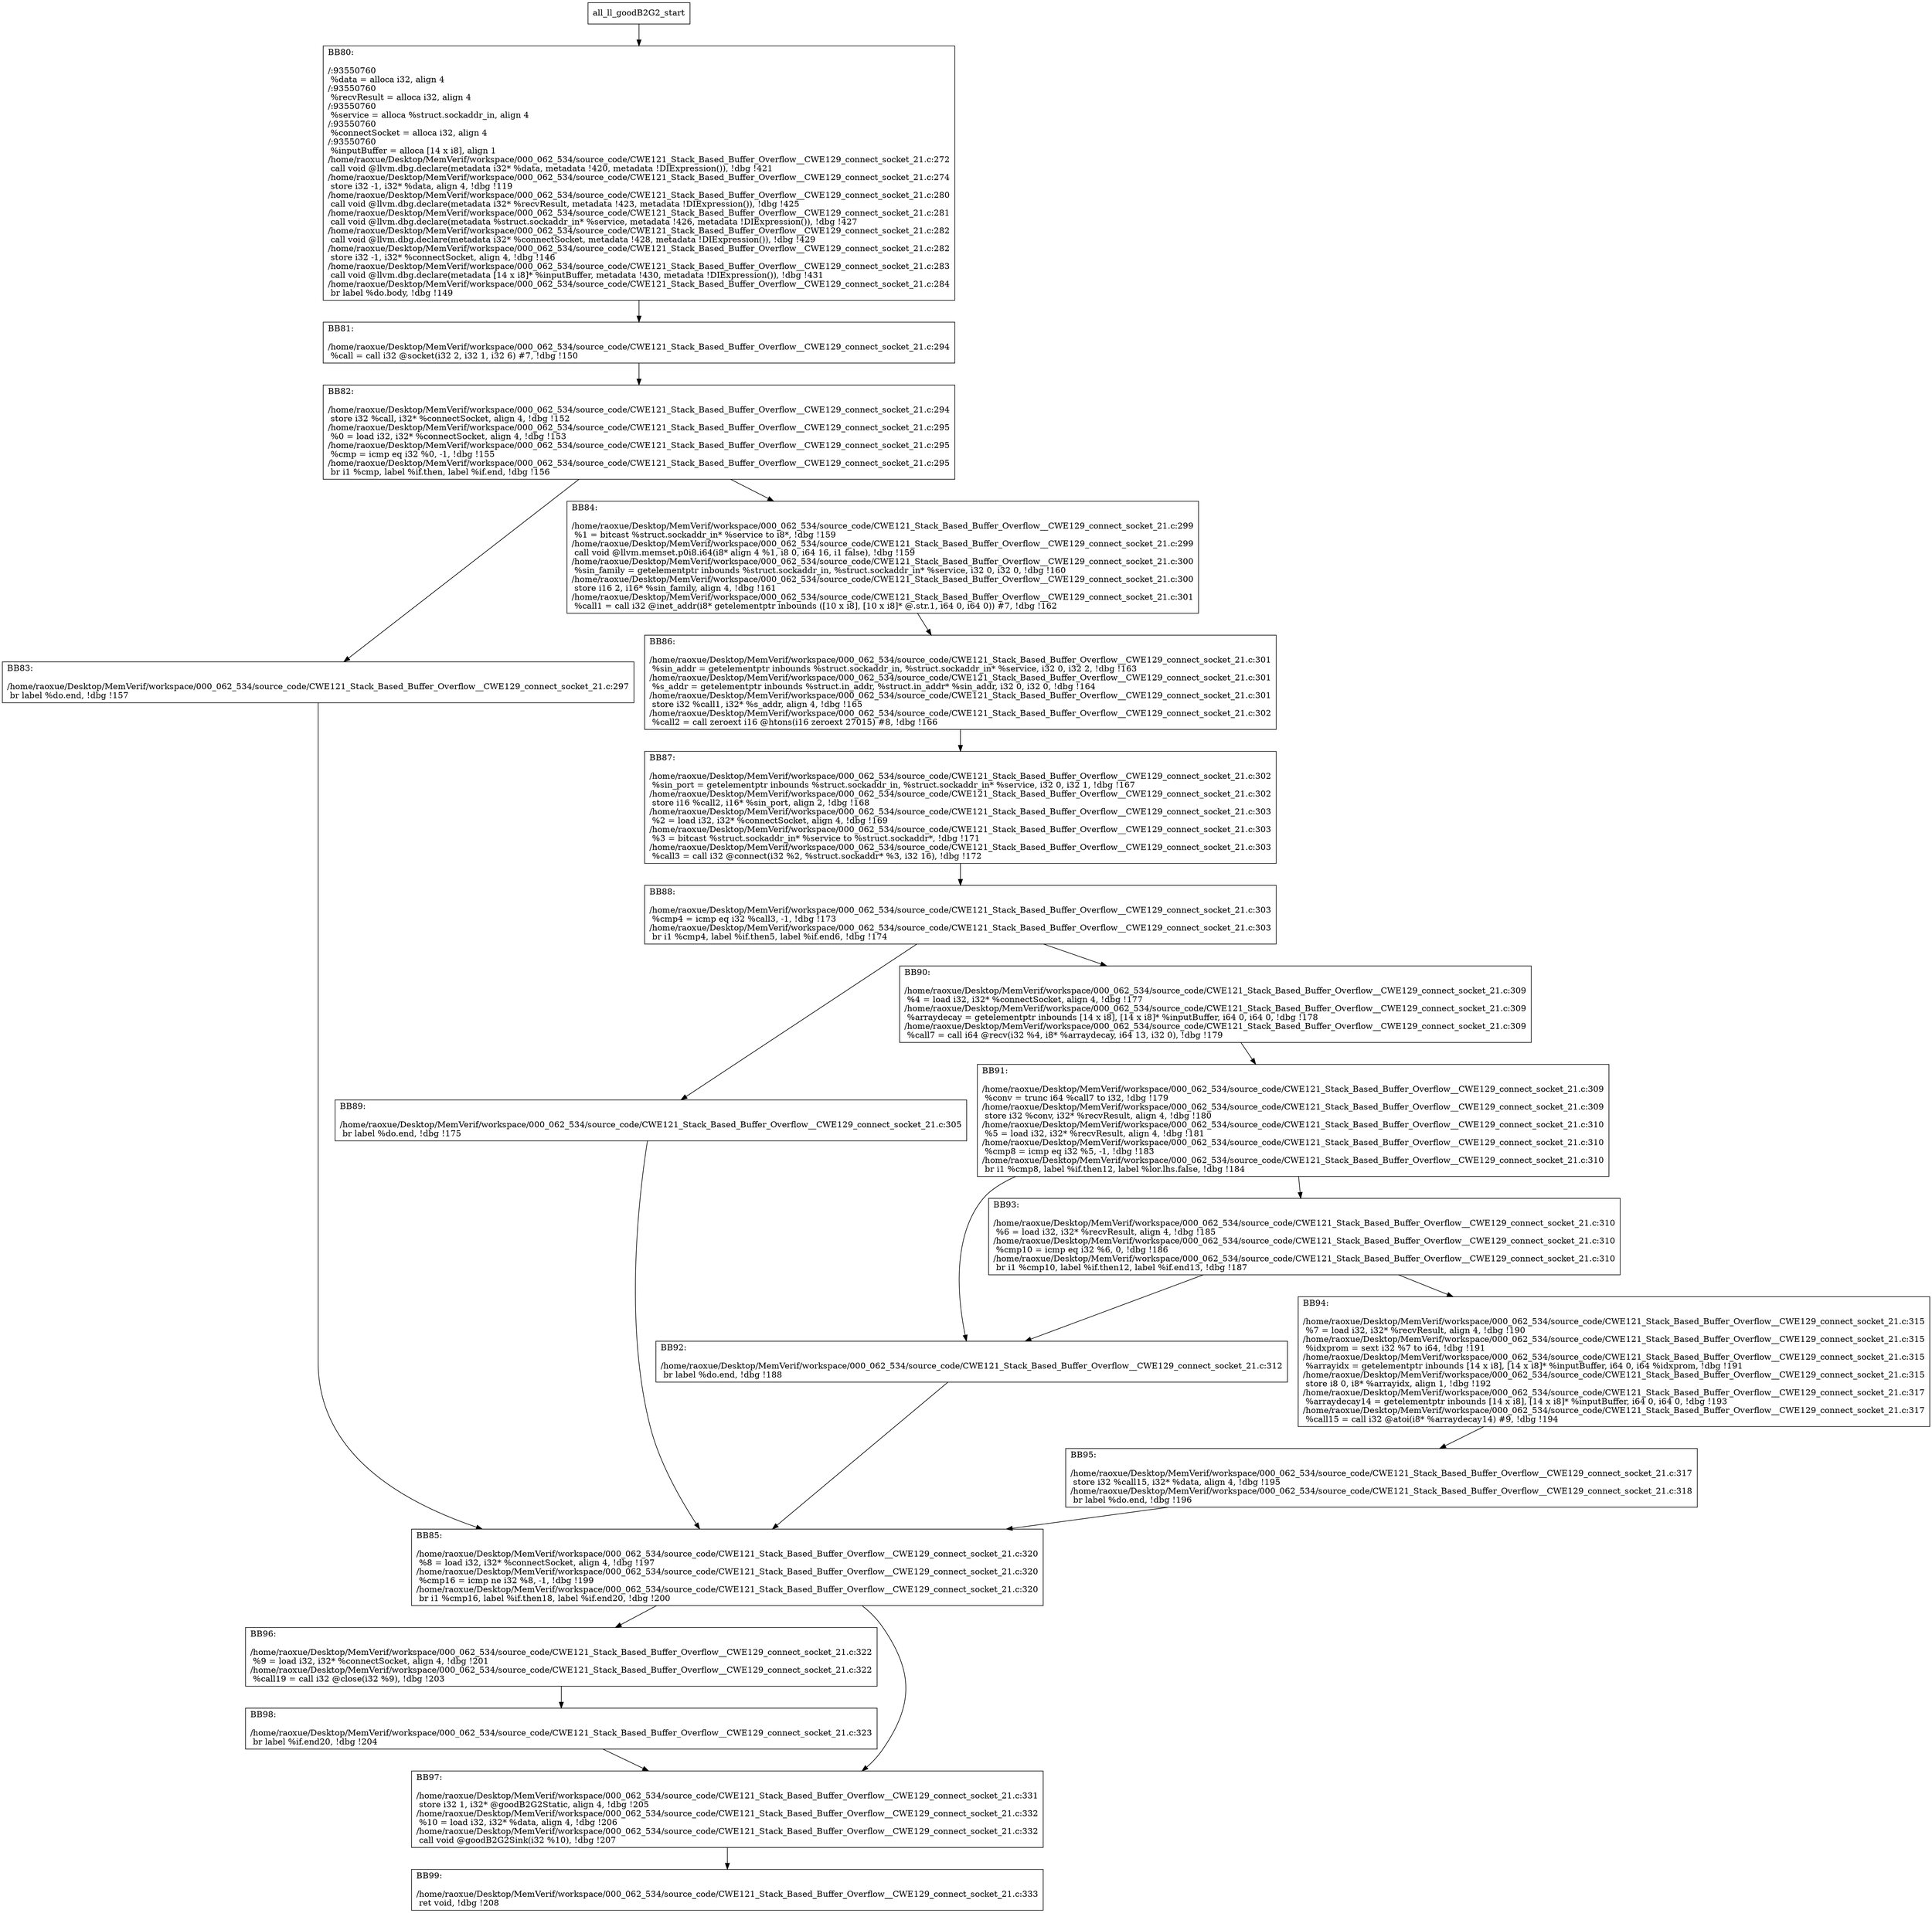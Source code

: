 digraph "CFG for'all_ll_goodB2G2' function" {
	BBall_ll_goodB2G2_start[shape=record,label="{all_ll_goodB2G2_start}"];
	BBall_ll_goodB2G2_start-> all_ll_goodB2G2BB80;
	all_ll_goodB2G2BB80 [shape=record, label="{BB80:\l\l/:93550760\l
  %data = alloca i32, align 4\l
/:93550760\l
  %recvResult = alloca i32, align 4\l
/:93550760\l
  %service = alloca %struct.sockaddr_in, align 4\l
/:93550760\l
  %connectSocket = alloca i32, align 4\l
/:93550760\l
  %inputBuffer = alloca [14 x i8], align 1\l
/home/raoxue/Desktop/MemVerif/workspace/000_062_534/source_code/CWE121_Stack_Based_Buffer_Overflow__CWE129_connect_socket_21.c:272\l
  call void @llvm.dbg.declare(metadata i32* %data, metadata !420, metadata !DIExpression()), !dbg !421\l
/home/raoxue/Desktop/MemVerif/workspace/000_062_534/source_code/CWE121_Stack_Based_Buffer_Overflow__CWE129_connect_socket_21.c:274\l
  store i32 -1, i32* %data, align 4, !dbg !119\l
/home/raoxue/Desktop/MemVerif/workspace/000_062_534/source_code/CWE121_Stack_Based_Buffer_Overflow__CWE129_connect_socket_21.c:280\l
  call void @llvm.dbg.declare(metadata i32* %recvResult, metadata !423, metadata !DIExpression()), !dbg !425\l
/home/raoxue/Desktop/MemVerif/workspace/000_062_534/source_code/CWE121_Stack_Based_Buffer_Overflow__CWE129_connect_socket_21.c:281\l
  call void @llvm.dbg.declare(metadata %struct.sockaddr_in* %service, metadata !426, metadata !DIExpression()), !dbg !427\l
/home/raoxue/Desktop/MemVerif/workspace/000_062_534/source_code/CWE121_Stack_Based_Buffer_Overflow__CWE129_connect_socket_21.c:282\l
  call void @llvm.dbg.declare(metadata i32* %connectSocket, metadata !428, metadata !DIExpression()), !dbg !429\l
/home/raoxue/Desktop/MemVerif/workspace/000_062_534/source_code/CWE121_Stack_Based_Buffer_Overflow__CWE129_connect_socket_21.c:282\l
  store i32 -1, i32* %connectSocket, align 4, !dbg !146\l
/home/raoxue/Desktop/MemVerif/workspace/000_062_534/source_code/CWE121_Stack_Based_Buffer_Overflow__CWE129_connect_socket_21.c:283\l
  call void @llvm.dbg.declare(metadata [14 x i8]* %inputBuffer, metadata !430, metadata !DIExpression()), !dbg !431\l
/home/raoxue/Desktop/MemVerif/workspace/000_062_534/source_code/CWE121_Stack_Based_Buffer_Overflow__CWE129_connect_socket_21.c:284\l
  br label %do.body, !dbg !149\l
}"];
	all_ll_goodB2G2BB80-> all_ll_goodB2G2BB81;
	all_ll_goodB2G2BB81 [shape=record, label="{BB81:\l\l/home/raoxue/Desktop/MemVerif/workspace/000_062_534/source_code/CWE121_Stack_Based_Buffer_Overflow__CWE129_connect_socket_21.c:294\l
  %call = call i32 @socket(i32 2, i32 1, i32 6) #7, !dbg !150\l
}"];
	all_ll_goodB2G2BB81-> all_ll_goodB2G2BB82;
	all_ll_goodB2G2BB82 [shape=record, label="{BB82:\l\l/home/raoxue/Desktop/MemVerif/workspace/000_062_534/source_code/CWE121_Stack_Based_Buffer_Overflow__CWE129_connect_socket_21.c:294\l
  store i32 %call, i32* %connectSocket, align 4, !dbg !152\l
/home/raoxue/Desktop/MemVerif/workspace/000_062_534/source_code/CWE121_Stack_Based_Buffer_Overflow__CWE129_connect_socket_21.c:295\l
  %0 = load i32, i32* %connectSocket, align 4, !dbg !153\l
/home/raoxue/Desktop/MemVerif/workspace/000_062_534/source_code/CWE121_Stack_Based_Buffer_Overflow__CWE129_connect_socket_21.c:295\l
  %cmp = icmp eq i32 %0, -1, !dbg !155\l
/home/raoxue/Desktop/MemVerif/workspace/000_062_534/source_code/CWE121_Stack_Based_Buffer_Overflow__CWE129_connect_socket_21.c:295\l
  br i1 %cmp, label %if.then, label %if.end, !dbg !156\l
}"];
	all_ll_goodB2G2BB82-> all_ll_goodB2G2BB83;
	all_ll_goodB2G2BB82-> all_ll_goodB2G2BB84;
	all_ll_goodB2G2BB83 [shape=record, label="{BB83:\l\l/home/raoxue/Desktop/MemVerif/workspace/000_062_534/source_code/CWE121_Stack_Based_Buffer_Overflow__CWE129_connect_socket_21.c:297\l
  br label %do.end, !dbg !157\l
}"];
	all_ll_goodB2G2BB83-> all_ll_goodB2G2BB85;
	all_ll_goodB2G2BB84 [shape=record, label="{BB84:\l\l/home/raoxue/Desktop/MemVerif/workspace/000_062_534/source_code/CWE121_Stack_Based_Buffer_Overflow__CWE129_connect_socket_21.c:299\l
  %1 = bitcast %struct.sockaddr_in* %service to i8*, !dbg !159\l
/home/raoxue/Desktop/MemVerif/workspace/000_062_534/source_code/CWE121_Stack_Based_Buffer_Overflow__CWE129_connect_socket_21.c:299\l
  call void @llvm.memset.p0i8.i64(i8* align 4 %1, i8 0, i64 16, i1 false), !dbg !159\l
/home/raoxue/Desktop/MemVerif/workspace/000_062_534/source_code/CWE121_Stack_Based_Buffer_Overflow__CWE129_connect_socket_21.c:300\l
  %sin_family = getelementptr inbounds %struct.sockaddr_in, %struct.sockaddr_in* %service, i32 0, i32 0, !dbg !160\l
/home/raoxue/Desktop/MemVerif/workspace/000_062_534/source_code/CWE121_Stack_Based_Buffer_Overflow__CWE129_connect_socket_21.c:300\l
  store i16 2, i16* %sin_family, align 4, !dbg !161\l
/home/raoxue/Desktop/MemVerif/workspace/000_062_534/source_code/CWE121_Stack_Based_Buffer_Overflow__CWE129_connect_socket_21.c:301\l
  %call1 = call i32 @inet_addr(i8* getelementptr inbounds ([10 x i8], [10 x i8]* @.str.1, i64 0, i64 0)) #7, !dbg !162\l
}"];
	all_ll_goodB2G2BB84-> all_ll_goodB2G2BB86;
	all_ll_goodB2G2BB86 [shape=record, label="{BB86:\l\l/home/raoxue/Desktop/MemVerif/workspace/000_062_534/source_code/CWE121_Stack_Based_Buffer_Overflow__CWE129_connect_socket_21.c:301\l
  %sin_addr = getelementptr inbounds %struct.sockaddr_in, %struct.sockaddr_in* %service, i32 0, i32 2, !dbg !163\l
/home/raoxue/Desktop/MemVerif/workspace/000_062_534/source_code/CWE121_Stack_Based_Buffer_Overflow__CWE129_connect_socket_21.c:301\l
  %s_addr = getelementptr inbounds %struct.in_addr, %struct.in_addr* %sin_addr, i32 0, i32 0, !dbg !164\l
/home/raoxue/Desktop/MemVerif/workspace/000_062_534/source_code/CWE121_Stack_Based_Buffer_Overflow__CWE129_connect_socket_21.c:301\l
  store i32 %call1, i32* %s_addr, align 4, !dbg !165\l
/home/raoxue/Desktop/MemVerif/workspace/000_062_534/source_code/CWE121_Stack_Based_Buffer_Overflow__CWE129_connect_socket_21.c:302\l
  %call2 = call zeroext i16 @htons(i16 zeroext 27015) #8, !dbg !166\l
}"];
	all_ll_goodB2G2BB86-> all_ll_goodB2G2BB87;
	all_ll_goodB2G2BB87 [shape=record, label="{BB87:\l\l/home/raoxue/Desktop/MemVerif/workspace/000_062_534/source_code/CWE121_Stack_Based_Buffer_Overflow__CWE129_connect_socket_21.c:302\l
  %sin_port = getelementptr inbounds %struct.sockaddr_in, %struct.sockaddr_in* %service, i32 0, i32 1, !dbg !167\l
/home/raoxue/Desktop/MemVerif/workspace/000_062_534/source_code/CWE121_Stack_Based_Buffer_Overflow__CWE129_connect_socket_21.c:302\l
  store i16 %call2, i16* %sin_port, align 2, !dbg !168\l
/home/raoxue/Desktop/MemVerif/workspace/000_062_534/source_code/CWE121_Stack_Based_Buffer_Overflow__CWE129_connect_socket_21.c:303\l
  %2 = load i32, i32* %connectSocket, align 4, !dbg !169\l
/home/raoxue/Desktop/MemVerif/workspace/000_062_534/source_code/CWE121_Stack_Based_Buffer_Overflow__CWE129_connect_socket_21.c:303\l
  %3 = bitcast %struct.sockaddr_in* %service to %struct.sockaddr*, !dbg !171\l
/home/raoxue/Desktop/MemVerif/workspace/000_062_534/source_code/CWE121_Stack_Based_Buffer_Overflow__CWE129_connect_socket_21.c:303\l
  %call3 = call i32 @connect(i32 %2, %struct.sockaddr* %3, i32 16), !dbg !172\l
}"];
	all_ll_goodB2G2BB87-> all_ll_goodB2G2BB88;
	all_ll_goodB2G2BB88 [shape=record, label="{BB88:\l\l/home/raoxue/Desktop/MemVerif/workspace/000_062_534/source_code/CWE121_Stack_Based_Buffer_Overflow__CWE129_connect_socket_21.c:303\l
  %cmp4 = icmp eq i32 %call3, -1, !dbg !173\l
/home/raoxue/Desktop/MemVerif/workspace/000_062_534/source_code/CWE121_Stack_Based_Buffer_Overflow__CWE129_connect_socket_21.c:303\l
  br i1 %cmp4, label %if.then5, label %if.end6, !dbg !174\l
}"];
	all_ll_goodB2G2BB88-> all_ll_goodB2G2BB89;
	all_ll_goodB2G2BB88-> all_ll_goodB2G2BB90;
	all_ll_goodB2G2BB89 [shape=record, label="{BB89:\l\l/home/raoxue/Desktop/MemVerif/workspace/000_062_534/source_code/CWE121_Stack_Based_Buffer_Overflow__CWE129_connect_socket_21.c:305\l
  br label %do.end, !dbg !175\l
}"];
	all_ll_goodB2G2BB89-> all_ll_goodB2G2BB85;
	all_ll_goodB2G2BB90 [shape=record, label="{BB90:\l\l/home/raoxue/Desktop/MemVerif/workspace/000_062_534/source_code/CWE121_Stack_Based_Buffer_Overflow__CWE129_connect_socket_21.c:309\l
  %4 = load i32, i32* %connectSocket, align 4, !dbg !177\l
/home/raoxue/Desktop/MemVerif/workspace/000_062_534/source_code/CWE121_Stack_Based_Buffer_Overflow__CWE129_connect_socket_21.c:309\l
  %arraydecay = getelementptr inbounds [14 x i8], [14 x i8]* %inputBuffer, i64 0, i64 0, !dbg !178\l
/home/raoxue/Desktop/MemVerif/workspace/000_062_534/source_code/CWE121_Stack_Based_Buffer_Overflow__CWE129_connect_socket_21.c:309\l
  %call7 = call i64 @recv(i32 %4, i8* %arraydecay, i64 13, i32 0), !dbg !179\l
}"];
	all_ll_goodB2G2BB90-> all_ll_goodB2G2BB91;
	all_ll_goodB2G2BB91 [shape=record, label="{BB91:\l\l/home/raoxue/Desktop/MemVerif/workspace/000_062_534/source_code/CWE121_Stack_Based_Buffer_Overflow__CWE129_connect_socket_21.c:309\l
  %conv = trunc i64 %call7 to i32, !dbg !179\l
/home/raoxue/Desktop/MemVerif/workspace/000_062_534/source_code/CWE121_Stack_Based_Buffer_Overflow__CWE129_connect_socket_21.c:309\l
  store i32 %conv, i32* %recvResult, align 4, !dbg !180\l
/home/raoxue/Desktop/MemVerif/workspace/000_062_534/source_code/CWE121_Stack_Based_Buffer_Overflow__CWE129_connect_socket_21.c:310\l
  %5 = load i32, i32* %recvResult, align 4, !dbg !181\l
/home/raoxue/Desktop/MemVerif/workspace/000_062_534/source_code/CWE121_Stack_Based_Buffer_Overflow__CWE129_connect_socket_21.c:310\l
  %cmp8 = icmp eq i32 %5, -1, !dbg !183\l
/home/raoxue/Desktop/MemVerif/workspace/000_062_534/source_code/CWE121_Stack_Based_Buffer_Overflow__CWE129_connect_socket_21.c:310\l
  br i1 %cmp8, label %if.then12, label %lor.lhs.false, !dbg !184\l
}"];
	all_ll_goodB2G2BB91-> all_ll_goodB2G2BB92;
	all_ll_goodB2G2BB91-> all_ll_goodB2G2BB93;
	all_ll_goodB2G2BB93 [shape=record, label="{BB93:\l\l/home/raoxue/Desktop/MemVerif/workspace/000_062_534/source_code/CWE121_Stack_Based_Buffer_Overflow__CWE129_connect_socket_21.c:310\l
  %6 = load i32, i32* %recvResult, align 4, !dbg !185\l
/home/raoxue/Desktop/MemVerif/workspace/000_062_534/source_code/CWE121_Stack_Based_Buffer_Overflow__CWE129_connect_socket_21.c:310\l
  %cmp10 = icmp eq i32 %6, 0, !dbg !186\l
/home/raoxue/Desktop/MemVerif/workspace/000_062_534/source_code/CWE121_Stack_Based_Buffer_Overflow__CWE129_connect_socket_21.c:310\l
  br i1 %cmp10, label %if.then12, label %if.end13, !dbg !187\l
}"];
	all_ll_goodB2G2BB93-> all_ll_goodB2G2BB92;
	all_ll_goodB2G2BB93-> all_ll_goodB2G2BB94;
	all_ll_goodB2G2BB92 [shape=record, label="{BB92:\l\l/home/raoxue/Desktop/MemVerif/workspace/000_062_534/source_code/CWE121_Stack_Based_Buffer_Overflow__CWE129_connect_socket_21.c:312\l
  br label %do.end, !dbg !188\l
}"];
	all_ll_goodB2G2BB92-> all_ll_goodB2G2BB85;
	all_ll_goodB2G2BB94 [shape=record, label="{BB94:\l\l/home/raoxue/Desktop/MemVerif/workspace/000_062_534/source_code/CWE121_Stack_Based_Buffer_Overflow__CWE129_connect_socket_21.c:315\l
  %7 = load i32, i32* %recvResult, align 4, !dbg !190\l
/home/raoxue/Desktop/MemVerif/workspace/000_062_534/source_code/CWE121_Stack_Based_Buffer_Overflow__CWE129_connect_socket_21.c:315\l
  %idxprom = sext i32 %7 to i64, !dbg !191\l
/home/raoxue/Desktop/MemVerif/workspace/000_062_534/source_code/CWE121_Stack_Based_Buffer_Overflow__CWE129_connect_socket_21.c:315\l
  %arrayidx = getelementptr inbounds [14 x i8], [14 x i8]* %inputBuffer, i64 0, i64 %idxprom, !dbg !191\l
/home/raoxue/Desktop/MemVerif/workspace/000_062_534/source_code/CWE121_Stack_Based_Buffer_Overflow__CWE129_connect_socket_21.c:315\l
  store i8 0, i8* %arrayidx, align 1, !dbg !192\l
/home/raoxue/Desktop/MemVerif/workspace/000_062_534/source_code/CWE121_Stack_Based_Buffer_Overflow__CWE129_connect_socket_21.c:317\l
  %arraydecay14 = getelementptr inbounds [14 x i8], [14 x i8]* %inputBuffer, i64 0, i64 0, !dbg !193\l
/home/raoxue/Desktop/MemVerif/workspace/000_062_534/source_code/CWE121_Stack_Based_Buffer_Overflow__CWE129_connect_socket_21.c:317\l
  %call15 = call i32 @atoi(i8* %arraydecay14) #9, !dbg !194\l
}"];
	all_ll_goodB2G2BB94-> all_ll_goodB2G2BB95;
	all_ll_goodB2G2BB95 [shape=record, label="{BB95:\l\l/home/raoxue/Desktop/MemVerif/workspace/000_062_534/source_code/CWE121_Stack_Based_Buffer_Overflow__CWE129_connect_socket_21.c:317\l
  store i32 %call15, i32* %data, align 4, !dbg !195\l
/home/raoxue/Desktop/MemVerif/workspace/000_062_534/source_code/CWE121_Stack_Based_Buffer_Overflow__CWE129_connect_socket_21.c:318\l
  br label %do.end, !dbg !196\l
}"];
	all_ll_goodB2G2BB95-> all_ll_goodB2G2BB85;
	all_ll_goodB2G2BB85 [shape=record, label="{BB85:\l\l/home/raoxue/Desktop/MemVerif/workspace/000_062_534/source_code/CWE121_Stack_Based_Buffer_Overflow__CWE129_connect_socket_21.c:320\l
  %8 = load i32, i32* %connectSocket, align 4, !dbg !197\l
/home/raoxue/Desktop/MemVerif/workspace/000_062_534/source_code/CWE121_Stack_Based_Buffer_Overflow__CWE129_connect_socket_21.c:320\l
  %cmp16 = icmp ne i32 %8, -1, !dbg !199\l
/home/raoxue/Desktop/MemVerif/workspace/000_062_534/source_code/CWE121_Stack_Based_Buffer_Overflow__CWE129_connect_socket_21.c:320\l
  br i1 %cmp16, label %if.then18, label %if.end20, !dbg !200\l
}"];
	all_ll_goodB2G2BB85-> all_ll_goodB2G2BB96;
	all_ll_goodB2G2BB85-> all_ll_goodB2G2BB97;
	all_ll_goodB2G2BB96 [shape=record, label="{BB96:\l\l/home/raoxue/Desktop/MemVerif/workspace/000_062_534/source_code/CWE121_Stack_Based_Buffer_Overflow__CWE129_connect_socket_21.c:322\l
  %9 = load i32, i32* %connectSocket, align 4, !dbg !201\l
/home/raoxue/Desktop/MemVerif/workspace/000_062_534/source_code/CWE121_Stack_Based_Buffer_Overflow__CWE129_connect_socket_21.c:322\l
  %call19 = call i32 @close(i32 %9), !dbg !203\l
}"];
	all_ll_goodB2G2BB96-> all_ll_goodB2G2BB98;
	all_ll_goodB2G2BB98 [shape=record, label="{BB98:\l\l/home/raoxue/Desktop/MemVerif/workspace/000_062_534/source_code/CWE121_Stack_Based_Buffer_Overflow__CWE129_connect_socket_21.c:323\l
  br label %if.end20, !dbg !204\l
}"];
	all_ll_goodB2G2BB98-> all_ll_goodB2G2BB97;
	all_ll_goodB2G2BB97 [shape=record, label="{BB97:\l\l/home/raoxue/Desktop/MemVerif/workspace/000_062_534/source_code/CWE121_Stack_Based_Buffer_Overflow__CWE129_connect_socket_21.c:331\l
  store i32 1, i32* @goodB2G2Static, align 4, !dbg !205\l
/home/raoxue/Desktop/MemVerif/workspace/000_062_534/source_code/CWE121_Stack_Based_Buffer_Overflow__CWE129_connect_socket_21.c:332\l
  %10 = load i32, i32* %data, align 4, !dbg !206\l
/home/raoxue/Desktop/MemVerif/workspace/000_062_534/source_code/CWE121_Stack_Based_Buffer_Overflow__CWE129_connect_socket_21.c:332\l
  call void @goodB2G2Sink(i32 %10), !dbg !207\l
}"];
	all_ll_goodB2G2BB97-> all_ll_goodB2G2BB99;
	all_ll_goodB2G2BB99 [shape=record, label="{BB99:\l\l/home/raoxue/Desktop/MemVerif/workspace/000_062_534/source_code/CWE121_Stack_Based_Buffer_Overflow__CWE129_connect_socket_21.c:333\l
  ret void, !dbg !208\l
}"];
}
